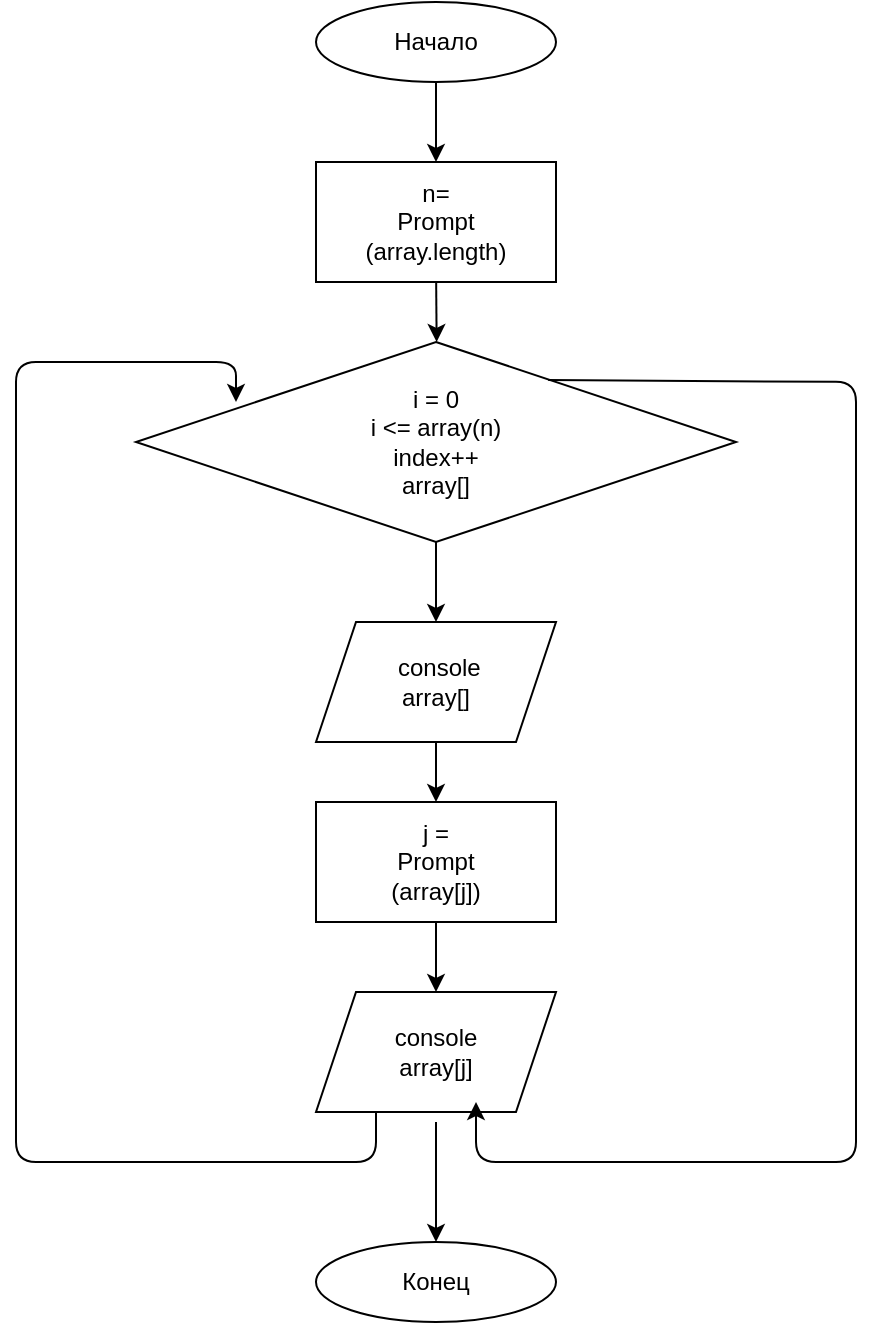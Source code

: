 <mxfile>
    <diagram id="v3Kanag4A4f7MaMMEnsf" name="Страница 1">
        <mxGraphModel dx="650" dy="315" grid="1" gridSize="10" guides="1" tooltips="1" connect="1" arrows="1" fold="1" page="1" pageScale="1" pageWidth="827" pageHeight="1169" math="0" shadow="0">
            <root>
                <mxCell id="0"/>
                <mxCell id="1" parent="0"/>
                <mxCell id="4" value="" style="endArrow=classic;html=1;exitX=0.5;exitY=1;exitDx=0;exitDy=0;entryX=0.5;entryY=0;entryDx=0;entryDy=0;" parent="1" edge="1">
                    <mxGeometry width="50" height="50" relative="1" as="geometry">
                        <mxPoint x="330" y="70" as="sourcePoint"/>
                        <mxPoint x="330" y="110" as="targetPoint"/>
                    </mxGeometry>
                </mxCell>
                <mxCell id="6" value="i = 0&lt;br&gt;i &amp;lt;= array(n)&lt;br&gt;index++&lt;br&gt;array[]" style="rhombus;whiteSpace=wrap;html=1;" parent="1" vertex="1">
                    <mxGeometry x="180" y="200" width="300" height="100" as="geometry"/>
                </mxCell>
                <mxCell id="7" value="&amp;nbsp;console&lt;br&gt;array[]" style="shape=parallelogram;perimeter=parallelogramPerimeter;whiteSpace=wrap;html=1;fixedSize=1;" parent="1" vertex="1">
                    <mxGeometry x="270" y="340" width="120" height="60" as="geometry"/>
                </mxCell>
                <mxCell id="10" value="" style="endArrow=classic;html=1;" parent="1" edge="1">
                    <mxGeometry width="50" height="50" relative="1" as="geometry">
                        <mxPoint x="300" y="560" as="sourcePoint"/>
                        <mxPoint x="230" y="230" as="targetPoint"/>
                        <Array as="points">
                            <mxPoint x="300" y="610"/>
                            <mxPoint x="120" y="610"/>
                            <mxPoint x="120" y="210"/>
                            <mxPoint x="230" y="210"/>
                        </Array>
                    </mxGeometry>
                </mxCell>
                <mxCell id="12" value="" style="endArrow=classic;html=1;exitX=0.5;exitY=1;exitDx=0;exitDy=0;entryX=0.586;entryY=0;entryDx=0;entryDy=0;entryPerimeter=0;" parent="1" edge="1">
                    <mxGeometry width="50" height="50" relative="1" as="geometry">
                        <mxPoint x="330" y="160" as="sourcePoint"/>
                        <mxPoint x="330.32" y="200" as="targetPoint"/>
                    </mxGeometry>
                </mxCell>
                <mxCell id="14" value="" style="endArrow=classic;html=1;exitX=0.5;exitY=1;exitDx=0;exitDy=0;entryX=0.5;entryY=0;entryDx=0;entryDy=0;" parent="1" source="6" target="7" edge="1">
                    <mxGeometry width="50" height="50" relative="1" as="geometry">
                        <mxPoint x="310" y="380" as="sourcePoint"/>
                        <mxPoint x="360" y="330" as="targetPoint"/>
                    </mxGeometry>
                </mxCell>
                <mxCell id="15" value="" style="endArrow=classic;html=1;entryX=0.5;entryY=0;entryDx=0;entryDy=0;exitX=0.5;exitY=1;exitDx=0;exitDy=0;" parent="1" source="7" edge="1">
                    <mxGeometry width="50" height="50" relative="1" as="geometry">
                        <mxPoint x="330" y="490" as="sourcePoint"/>
                        <mxPoint x="330" y="430" as="targetPoint"/>
                    </mxGeometry>
                </mxCell>
                <mxCell id="17" value="Начало" style="ellipse;whiteSpace=wrap;html=1;" vertex="1" parent="1">
                    <mxGeometry x="270" y="30" width="120" height="40" as="geometry"/>
                </mxCell>
                <mxCell id="18" value="Конец" style="ellipse;whiteSpace=wrap;html=1;" vertex="1" parent="1">
                    <mxGeometry x="270" y="650" width="120" height="40" as="geometry"/>
                </mxCell>
                <mxCell id="19" value="n=&lt;br&gt;Prompt&lt;br&gt;(array.length)" style="rounded=0;whiteSpace=wrap;html=1;" vertex="1" parent="1">
                    <mxGeometry x="270" y="110" width="120" height="60" as="geometry"/>
                </mxCell>
                <mxCell id="21" value="j =&lt;br&gt;Prompt&lt;br&gt;(array[j])" style="rounded=0;whiteSpace=wrap;html=1;" vertex="1" parent="1">
                    <mxGeometry x="270" y="430" width="120" height="60" as="geometry"/>
                </mxCell>
                <mxCell id="22" value="console&lt;br&gt;array[j]" style="shape=parallelogram;perimeter=parallelogramPerimeter;whiteSpace=wrap;html=1;fixedSize=1;" vertex="1" parent="1">
                    <mxGeometry x="270" y="525" width="120" height="60" as="geometry"/>
                </mxCell>
                <mxCell id="24" value="" style="endArrow=classic;html=1;exitX=0.687;exitY=0.19;exitDx=0;exitDy=0;exitPerimeter=0;" edge="1" parent="1" source="6">
                    <mxGeometry width="50" height="50" relative="1" as="geometry">
                        <mxPoint x="310" y="360" as="sourcePoint"/>
                        <mxPoint x="350" y="580" as="targetPoint"/>
                        <Array as="points">
                            <mxPoint x="540" y="220"/>
                            <mxPoint x="540" y="610"/>
                            <mxPoint x="350" y="610"/>
                        </Array>
                    </mxGeometry>
                </mxCell>
                <mxCell id="25" value="" style="endArrow=classic;html=1;exitX=0.5;exitY=1;exitDx=0;exitDy=0;entryX=0.5;entryY=0;entryDx=0;entryDy=0;" edge="1" parent="1" source="21" target="22">
                    <mxGeometry width="50" height="50" relative="1" as="geometry">
                        <mxPoint x="310" y="560" as="sourcePoint"/>
                        <mxPoint x="360" y="510" as="targetPoint"/>
                    </mxGeometry>
                </mxCell>
                <mxCell id="26" value="" style="endArrow=classic;html=1;" edge="1" parent="1" target="18">
                    <mxGeometry width="50" height="50" relative="1" as="geometry">
                        <mxPoint x="330" y="590" as="sourcePoint"/>
                        <mxPoint x="360" y="510" as="targetPoint"/>
                    </mxGeometry>
                </mxCell>
            </root>
        </mxGraphModel>
    </diagram>
</mxfile>